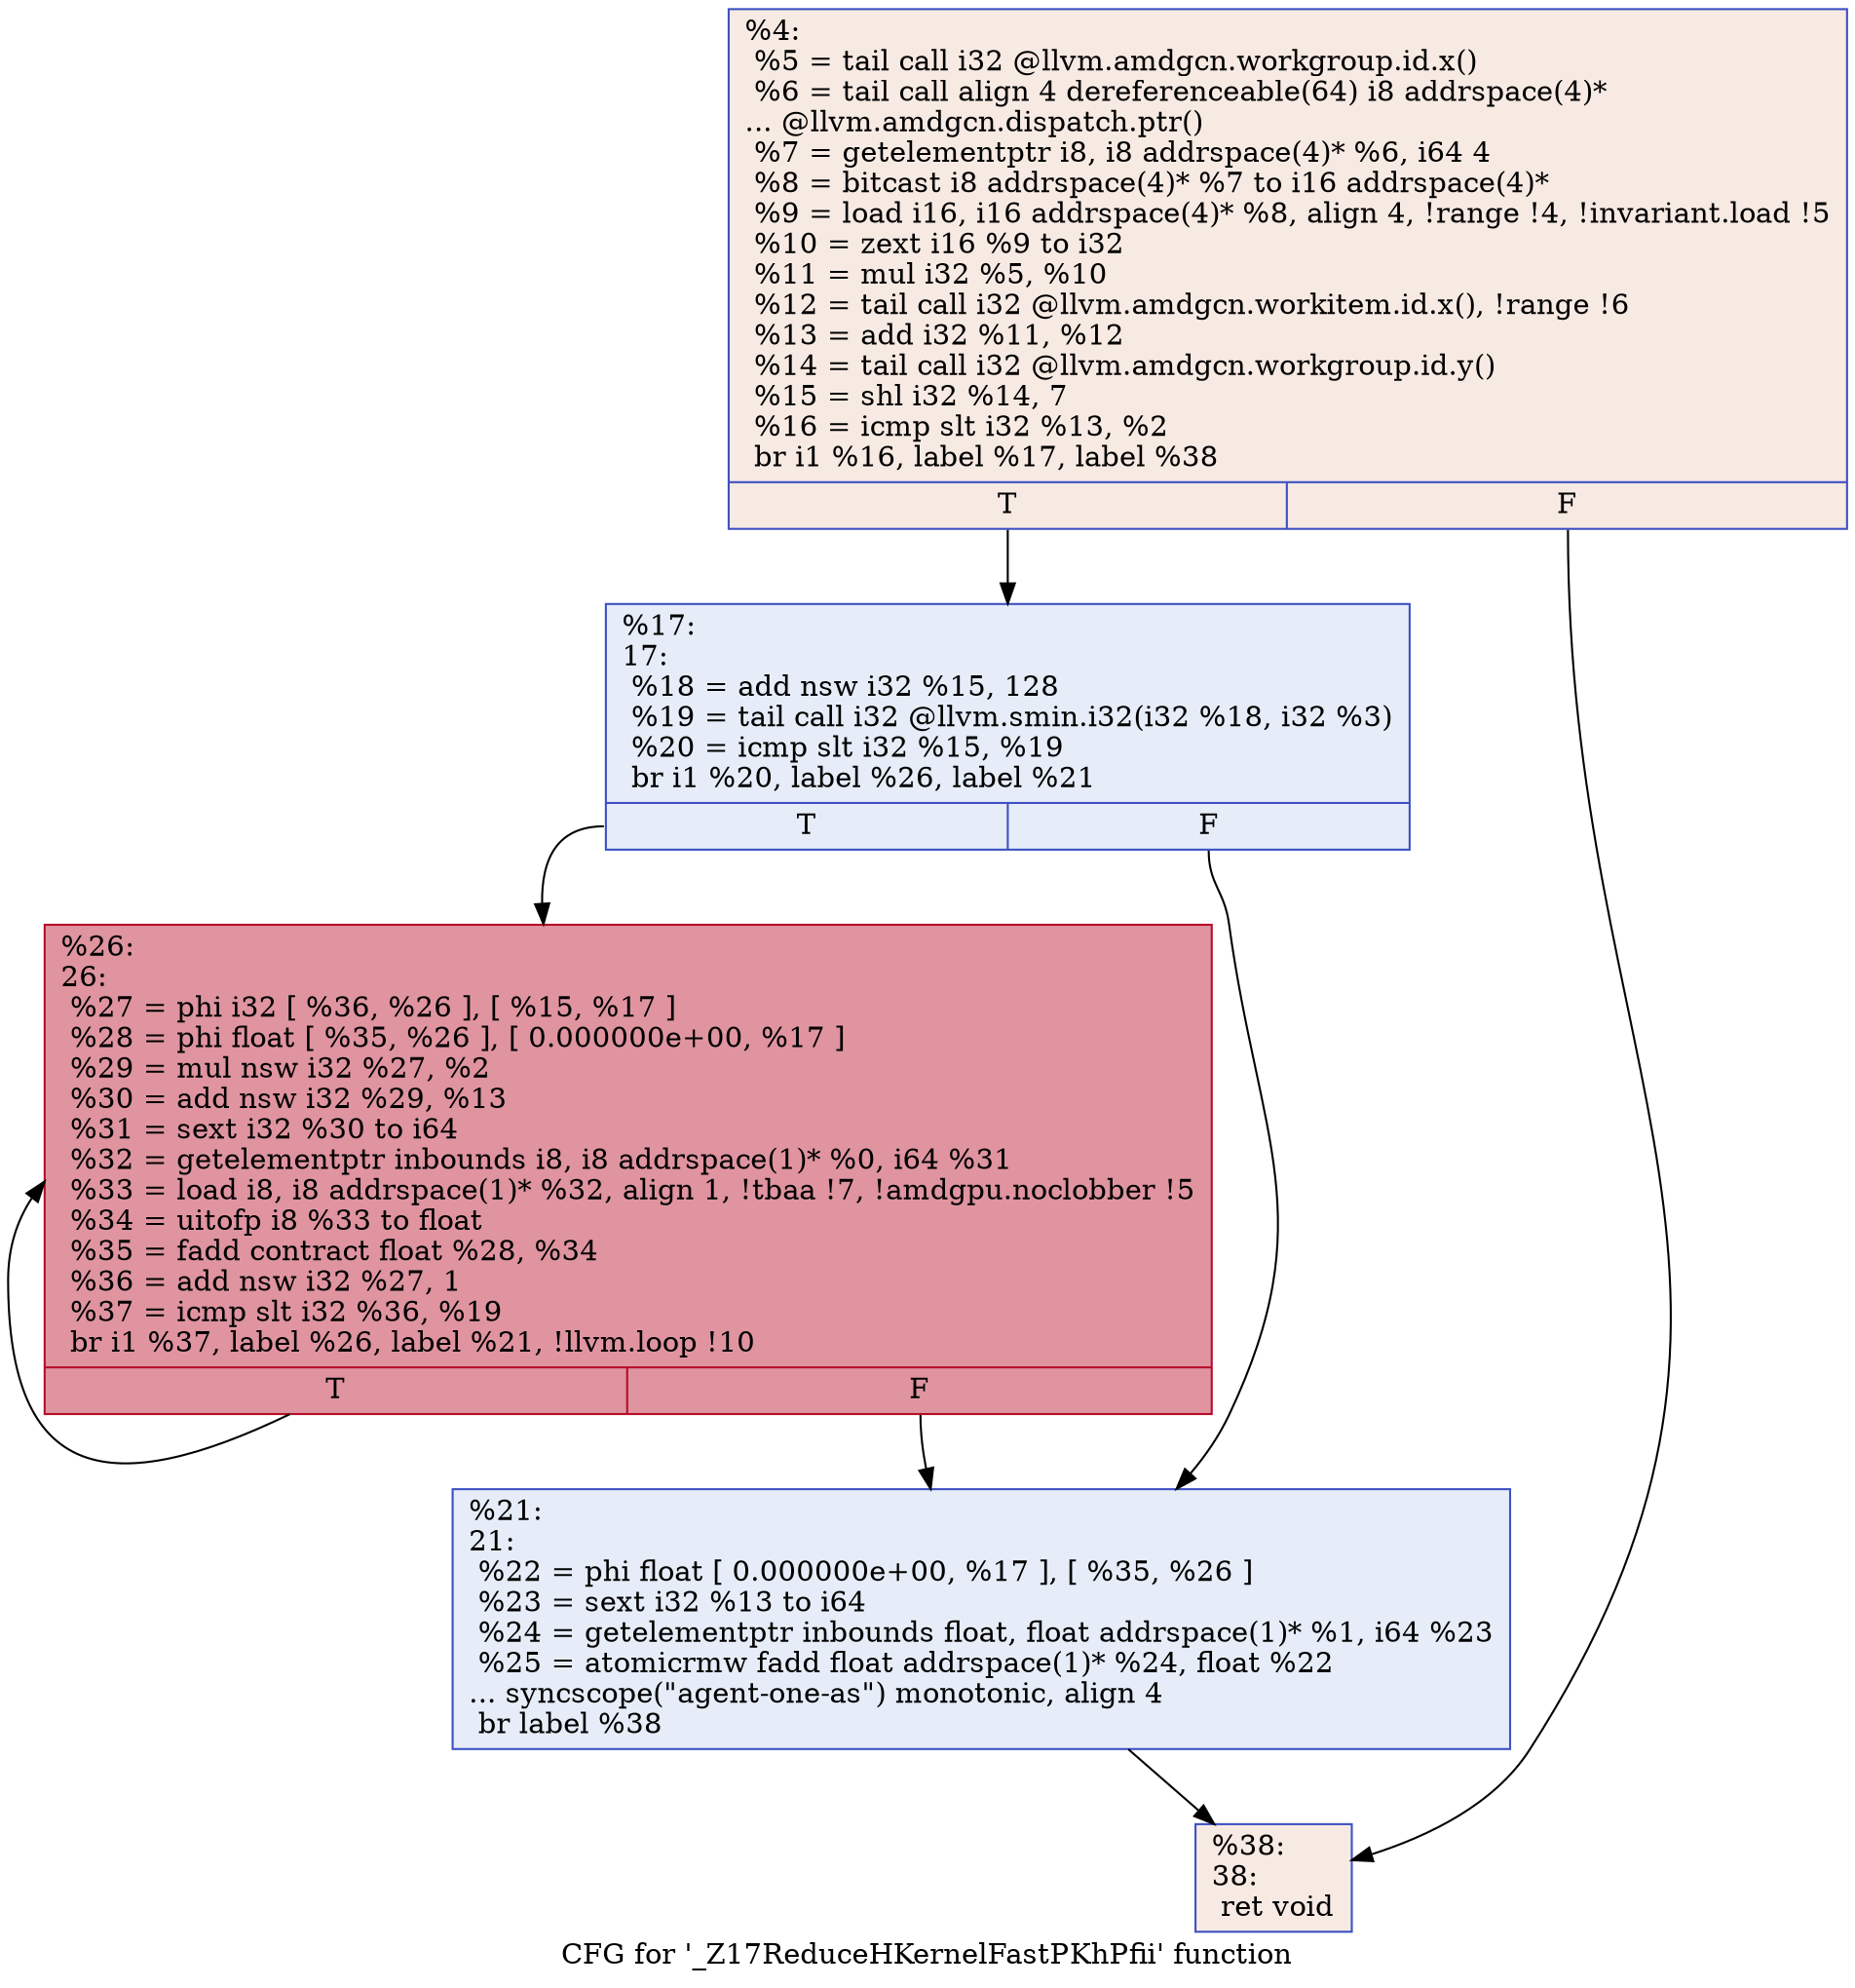 digraph "CFG for '_Z17ReduceHKernelFastPKhPfii' function" {
	label="CFG for '_Z17ReduceHKernelFastPKhPfii' function";

	Node0x456e490 [shape=record,color="#3d50c3ff", style=filled, fillcolor="#eed0c070",label="{%4:\l  %5 = tail call i32 @llvm.amdgcn.workgroup.id.x()\l  %6 = tail call align 4 dereferenceable(64) i8 addrspace(4)*\l... @llvm.amdgcn.dispatch.ptr()\l  %7 = getelementptr i8, i8 addrspace(4)* %6, i64 4\l  %8 = bitcast i8 addrspace(4)* %7 to i16 addrspace(4)*\l  %9 = load i16, i16 addrspace(4)* %8, align 4, !range !4, !invariant.load !5\l  %10 = zext i16 %9 to i32\l  %11 = mul i32 %5, %10\l  %12 = tail call i32 @llvm.amdgcn.workitem.id.x(), !range !6\l  %13 = add i32 %11, %12\l  %14 = tail call i32 @llvm.amdgcn.workgroup.id.y()\l  %15 = shl i32 %14, 7\l  %16 = icmp slt i32 %13, %2\l  br i1 %16, label %17, label %38\l|{<s0>T|<s1>F}}"];
	Node0x456e490:s0 -> Node0x456f040;
	Node0x456e490:s1 -> Node0x4570720;
	Node0x456f040 [shape=record,color="#3d50c3ff", style=filled, fillcolor="#c7d7f070",label="{%17:\l17:                                               \l  %18 = add nsw i32 %15, 128\l  %19 = tail call i32 @llvm.smin.i32(i32 %18, i32 %3)\l  %20 = icmp slt i32 %15, %19\l  br i1 %20, label %26, label %21\l|{<s0>T|<s1>F}}"];
	Node0x456f040:s0 -> Node0x4570bb0;
	Node0x456f040:s1 -> Node0x4570c40;
	Node0x4570c40 [shape=record,color="#3d50c3ff", style=filled, fillcolor="#c7d7f070",label="{%21:\l21:                                               \l  %22 = phi float [ 0.000000e+00, %17 ], [ %35, %26 ]\l  %23 = sext i32 %13 to i64\l  %24 = getelementptr inbounds float, float addrspace(1)* %1, i64 %23\l  %25 = atomicrmw fadd float addrspace(1)* %24, float %22\l... syncscope(\"agent-one-as\") monotonic, align 4\l  br label %38\l}"];
	Node0x4570c40 -> Node0x4570720;
	Node0x4570bb0 [shape=record,color="#b70d28ff", style=filled, fillcolor="#b70d2870",label="{%26:\l26:                                               \l  %27 = phi i32 [ %36, %26 ], [ %15, %17 ]\l  %28 = phi float [ %35, %26 ], [ 0.000000e+00, %17 ]\l  %29 = mul nsw i32 %27, %2\l  %30 = add nsw i32 %29, %13\l  %31 = sext i32 %30 to i64\l  %32 = getelementptr inbounds i8, i8 addrspace(1)* %0, i64 %31\l  %33 = load i8, i8 addrspace(1)* %32, align 1, !tbaa !7, !amdgpu.noclobber !5\l  %34 = uitofp i8 %33 to float\l  %35 = fadd contract float %28, %34\l  %36 = add nsw i32 %27, 1\l  %37 = icmp slt i32 %36, %19\l  br i1 %37, label %26, label %21, !llvm.loop !10\l|{<s0>T|<s1>F}}"];
	Node0x4570bb0:s0 -> Node0x4570bb0;
	Node0x4570bb0:s1 -> Node0x4570c40;
	Node0x4570720 [shape=record,color="#3d50c3ff", style=filled, fillcolor="#eed0c070",label="{%38:\l38:                                               \l  ret void\l}"];
}
